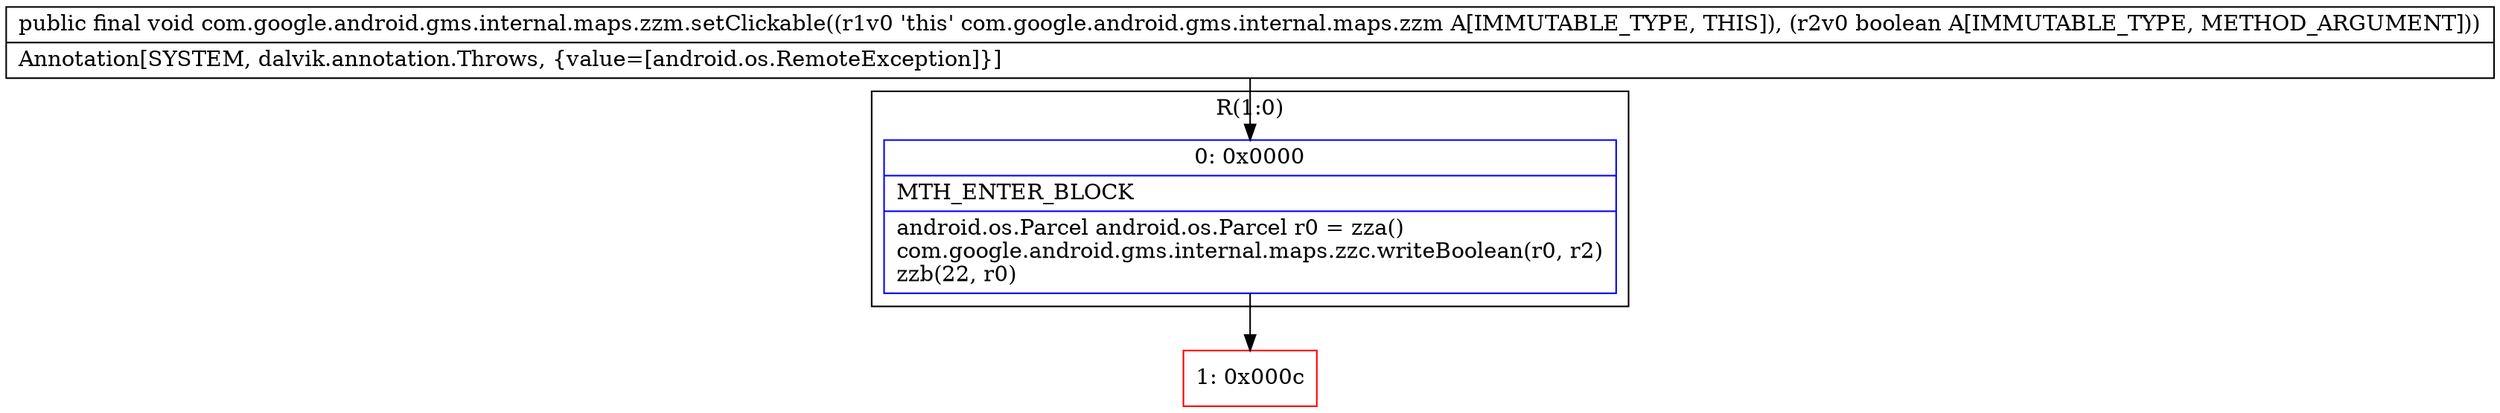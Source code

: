 digraph "CFG forcom.google.android.gms.internal.maps.zzm.setClickable(Z)V" {
subgraph cluster_Region_733624533 {
label = "R(1:0)";
node [shape=record,color=blue];
Node_0 [shape=record,label="{0\:\ 0x0000|MTH_ENTER_BLOCK\l|android.os.Parcel android.os.Parcel r0 = zza()\lcom.google.android.gms.internal.maps.zzc.writeBoolean(r0, r2)\lzzb(22, r0)\l}"];
}
Node_1 [shape=record,color=red,label="{1\:\ 0x000c}"];
MethodNode[shape=record,label="{public final void com.google.android.gms.internal.maps.zzm.setClickable((r1v0 'this' com.google.android.gms.internal.maps.zzm A[IMMUTABLE_TYPE, THIS]), (r2v0 boolean A[IMMUTABLE_TYPE, METHOD_ARGUMENT]))  | Annotation[SYSTEM, dalvik.annotation.Throws, \{value=[android.os.RemoteException]\}]\l}"];
MethodNode -> Node_0;
Node_0 -> Node_1;
}


